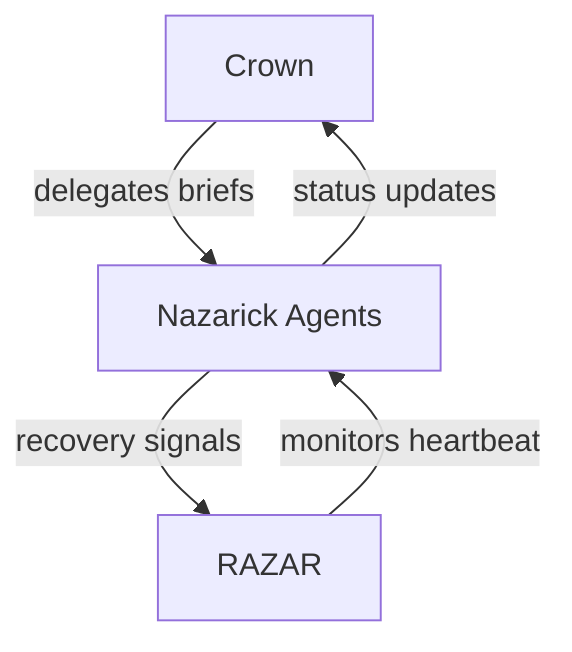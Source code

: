 graph TD
    Crown[Crown] -->|delegates briefs| Nazarick[Nazarick Agents]
    RAZAR[RAZAR] -->|monitors heartbeat| Nazarick
    Nazarick -->|status updates| Crown
    Nazarick -->|recovery signals| RAZAR